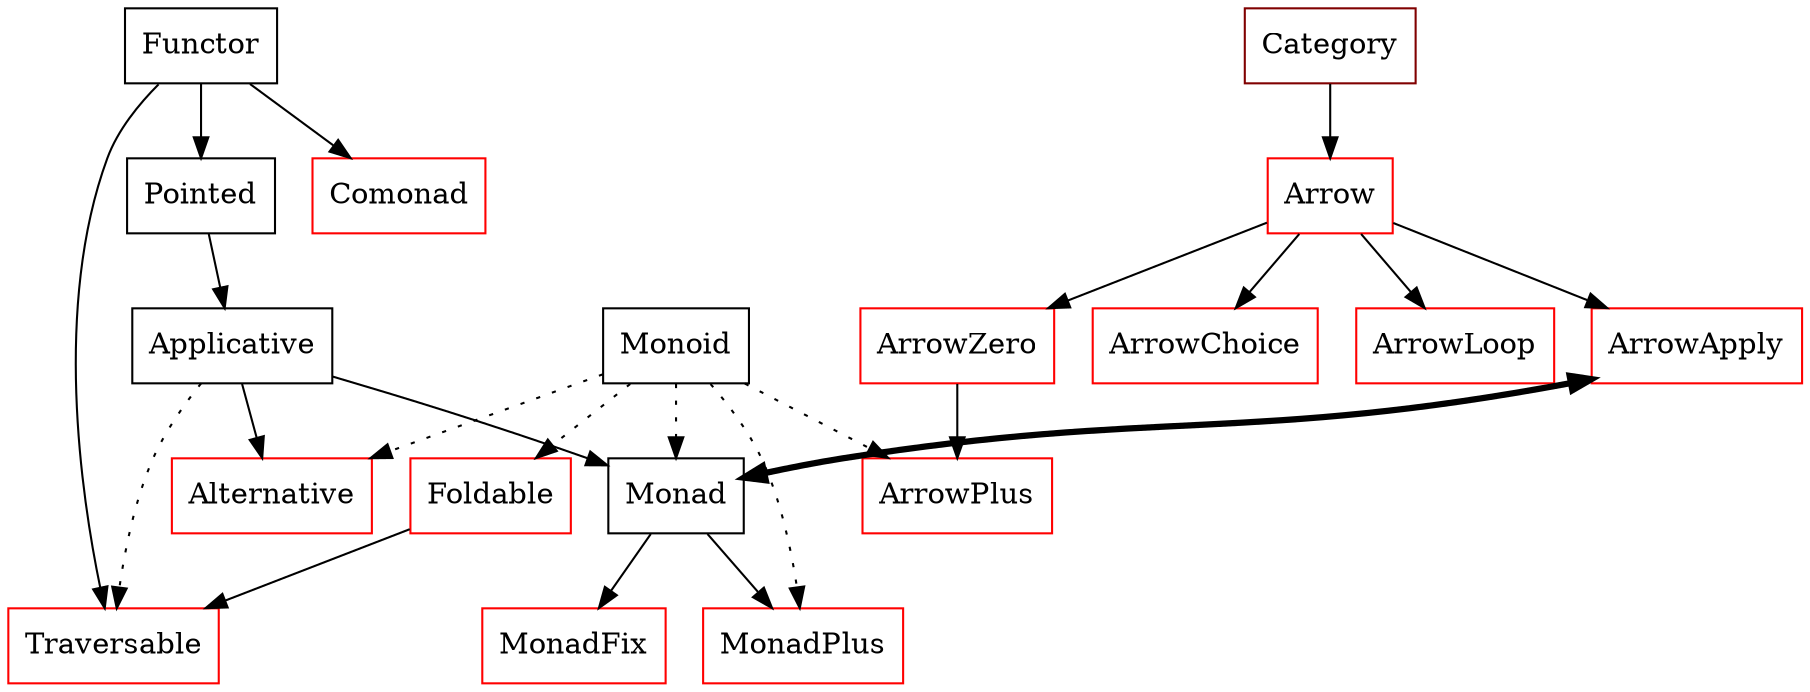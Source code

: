 /* dependencies between different Type Classes */
/* vim: set tw=76 ts=4 et : */
digraph TypeClasses {

    node [shape="box"];
    /* missing */
    node [color="#ff0000"];
    ArrowApply;
    Comonad;
    Alternative;
    Foldable;
    Arrow;
    ArrowZero;
    ArrowPlus;
    Traversable;
    MonadFix;
    MonadPlus;
    ArrowChoice;
    ArrowLoop;
    /* partially done */
    node [color="#800000"];
    Category;
    /* done */
    node [color="black"];
    Applicative;
    Functor;
    Monad;
    Monoid;
    Pointed;

    /* deps */
    Functor -> Pointed;
    Functor -> Comonad;
    Functor -> Traversable;

    Pointed -> Applicative;

    Applicative -> Alternative;
    Applicative -> Monad;
    Applicative -> Traversable [style="dotted"];

    Monad -> MonadFix;
    Monad -> MonadPlus;
    Monad -> ArrowApply [dir="both",penwidth=3.0,constraint="false"];

    Category -> Arrow;

    Arrow -> ArrowZero;
    Arrow -> ArrowApply;
    Arrow -> ArrowChoice;
    Arrow -> ArrowLoop;

    ArrowZero -> ArrowPlus;

    Foldable -> Traversable;

    edge [style="dotted"];

    Monoid -> Alternative;
    Monoid -> Foldable;
    Monoid -> Monad;
    Monoid -> MonadPlus;
    Monoid -> ArrowPlus;

}
